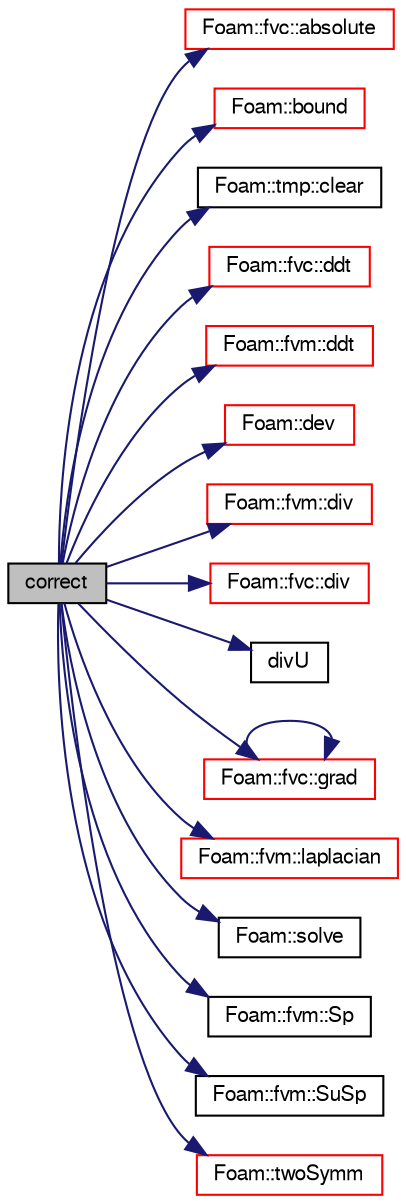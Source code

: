 digraph "correct"
{
  bgcolor="transparent";
  edge [fontname="FreeSans",fontsize="10",labelfontname="FreeSans",labelfontsize="10"];
  node [fontname="FreeSans",fontsize="10",shape=record];
  rankdir="LR";
  Node682 [label="correct",height=0.2,width=0.4,color="black", fillcolor="grey75", style="filled", fontcolor="black"];
  Node682 -> Node683 [color="midnightblue",fontsize="10",style="solid",fontname="FreeSans"];
  Node683 [label="Foam::fvc::absolute",height=0.2,width=0.4,color="red",URL="$a21134.html#ad0e401d18e49e4db619881bf6671d8bf",tooltip="Return the given relative flux in absolute form. "];
  Node682 -> Node687 [color="midnightblue",fontsize="10",style="solid",fontname="FreeSans"];
  Node687 [label="Foam::bound",height=0.2,width=0.4,color="red",URL="$a21124.html#a334b2a2d0ce7997d360f7a018174a077",tooltip="Bound the given scalar field if it has gone unbounded. "];
  Node682 -> Node999 [color="midnightblue",fontsize="10",style="solid",fontname="FreeSans"];
  Node999 [label="Foam::tmp::clear",height=0.2,width=0.4,color="black",URL="$a25962.html#adf1d9633e64d0de6a36e0af17ccd8163",tooltip="If object pointer points to valid object: "];
  Node682 -> Node857 [color="midnightblue",fontsize="10",style="solid",fontname="FreeSans"];
  Node857 [label="Foam::fvc::ddt",height=0.2,width=0.4,color="red",URL="$a21134.html#a5dc871206ab86042756c8ccfdc5797ad"];
  Node682 -> Node1000 [color="midnightblue",fontsize="10",style="solid",fontname="FreeSans"];
  Node1000 [label="Foam::fvm::ddt",height=0.2,width=0.4,color="red",URL="$a21135.html#a2d88eca98ab69b84af7ddb96e35f5a44"];
  Node682 -> Node1001 [color="midnightblue",fontsize="10",style="solid",fontname="FreeSans"];
  Node1001 [label="Foam::dev",height=0.2,width=0.4,color="red",URL="$a21124.html#a042ede1d98e91923a7cc5e14e9f86854"];
  Node682 -> Node1002 [color="midnightblue",fontsize="10",style="solid",fontname="FreeSans"];
  Node1002 [label="Foam::fvm::div",height=0.2,width=0.4,color="red",URL="$a21135.html#a058dd4757c11ae656c8d576632b33d25"];
  Node682 -> Node870 [color="midnightblue",fontsize="10",style="solid",fontname="FreeSans"];
  Node870 [label="Foam::fvc::div",height=0.2,width=0.4,color="red",URL="$a21134.html#a585533948ad80abfe589d920c641f251"];
  Node682 -> Node1011 [color="midnightblue",fontsize="10",style="solid",fontname="FreeSans"];
  Node1011 [label="divU",height=0.2,width=0.4,color="black",URL="$a38540.html#a09bc63f3dad0c233d722b7374810ad3d"];
  Node682 -> Node1012 [color="midnightblue",fontsize="10",style="solid",fontname="FreeSans"];
  Node1012 [label="Foam::fvc::grad",height=0.2,width=0.4,color="red",URL="$a21134.html#a7c00ec90ecc15ed3005255e42c52827a"];
  Node1012 -> Node1012 [color="midnightblue",fontsize="10",style="solid",fontname="FreeSans"];
  Node682 -> Node1014 [color="midnightblue",fontsize="10",style="solid",fontname="FreeSans"];
  Node1014 [label="Foam::fvm::laplacian",height=0.2,width=0.4,color="red",URL="$a21135.html#a05679b154654e47e9f1e2fbd2bc0bae0"];
  Node682 -> Node1015 [color="midnightblue",fontsize="10",style="solid",fontname="FreeSans"];
  Node1015 [label="Foam::solve",height=0.2,width=0.4,color="black",URL="$a21124.html#a745114a2fef57ff2df3946017d4dec34",tooltip="Solve returning the solution statistics given convergence tolerance. "];
  Node682 -> Node1016 [color="midnightblue",fontsize="10",style="solid",fontname="FreeSans"];
  Node1016 [label="Foam::fvm::Sp",height=0.2,width=0.4,color="black",URL="$a21135.html#a67e0938495ebeac7ad57361957720554"];
  Node682 -> Node1017 [color="midnightblue",fontsize="10",style="solid",fontname="FreeSans"];
  Node1017 [label="Foam::fvm::SuSp",height=0.2,width=0.4,color="black",URL="$a21135.html#afbc5644dc62f3adaff3848482484e0a6"];
  Node682 -> Node1018 [color="midnightblue",fontsize="10",style="solid",fontname="FreeSans"];
  Node1018 [label="Foam::twoSymm",height=0.2,width=0.4,color="red",URL="$a21124.html#a446550beb700669a32e76d9b87d5e043"];
}
